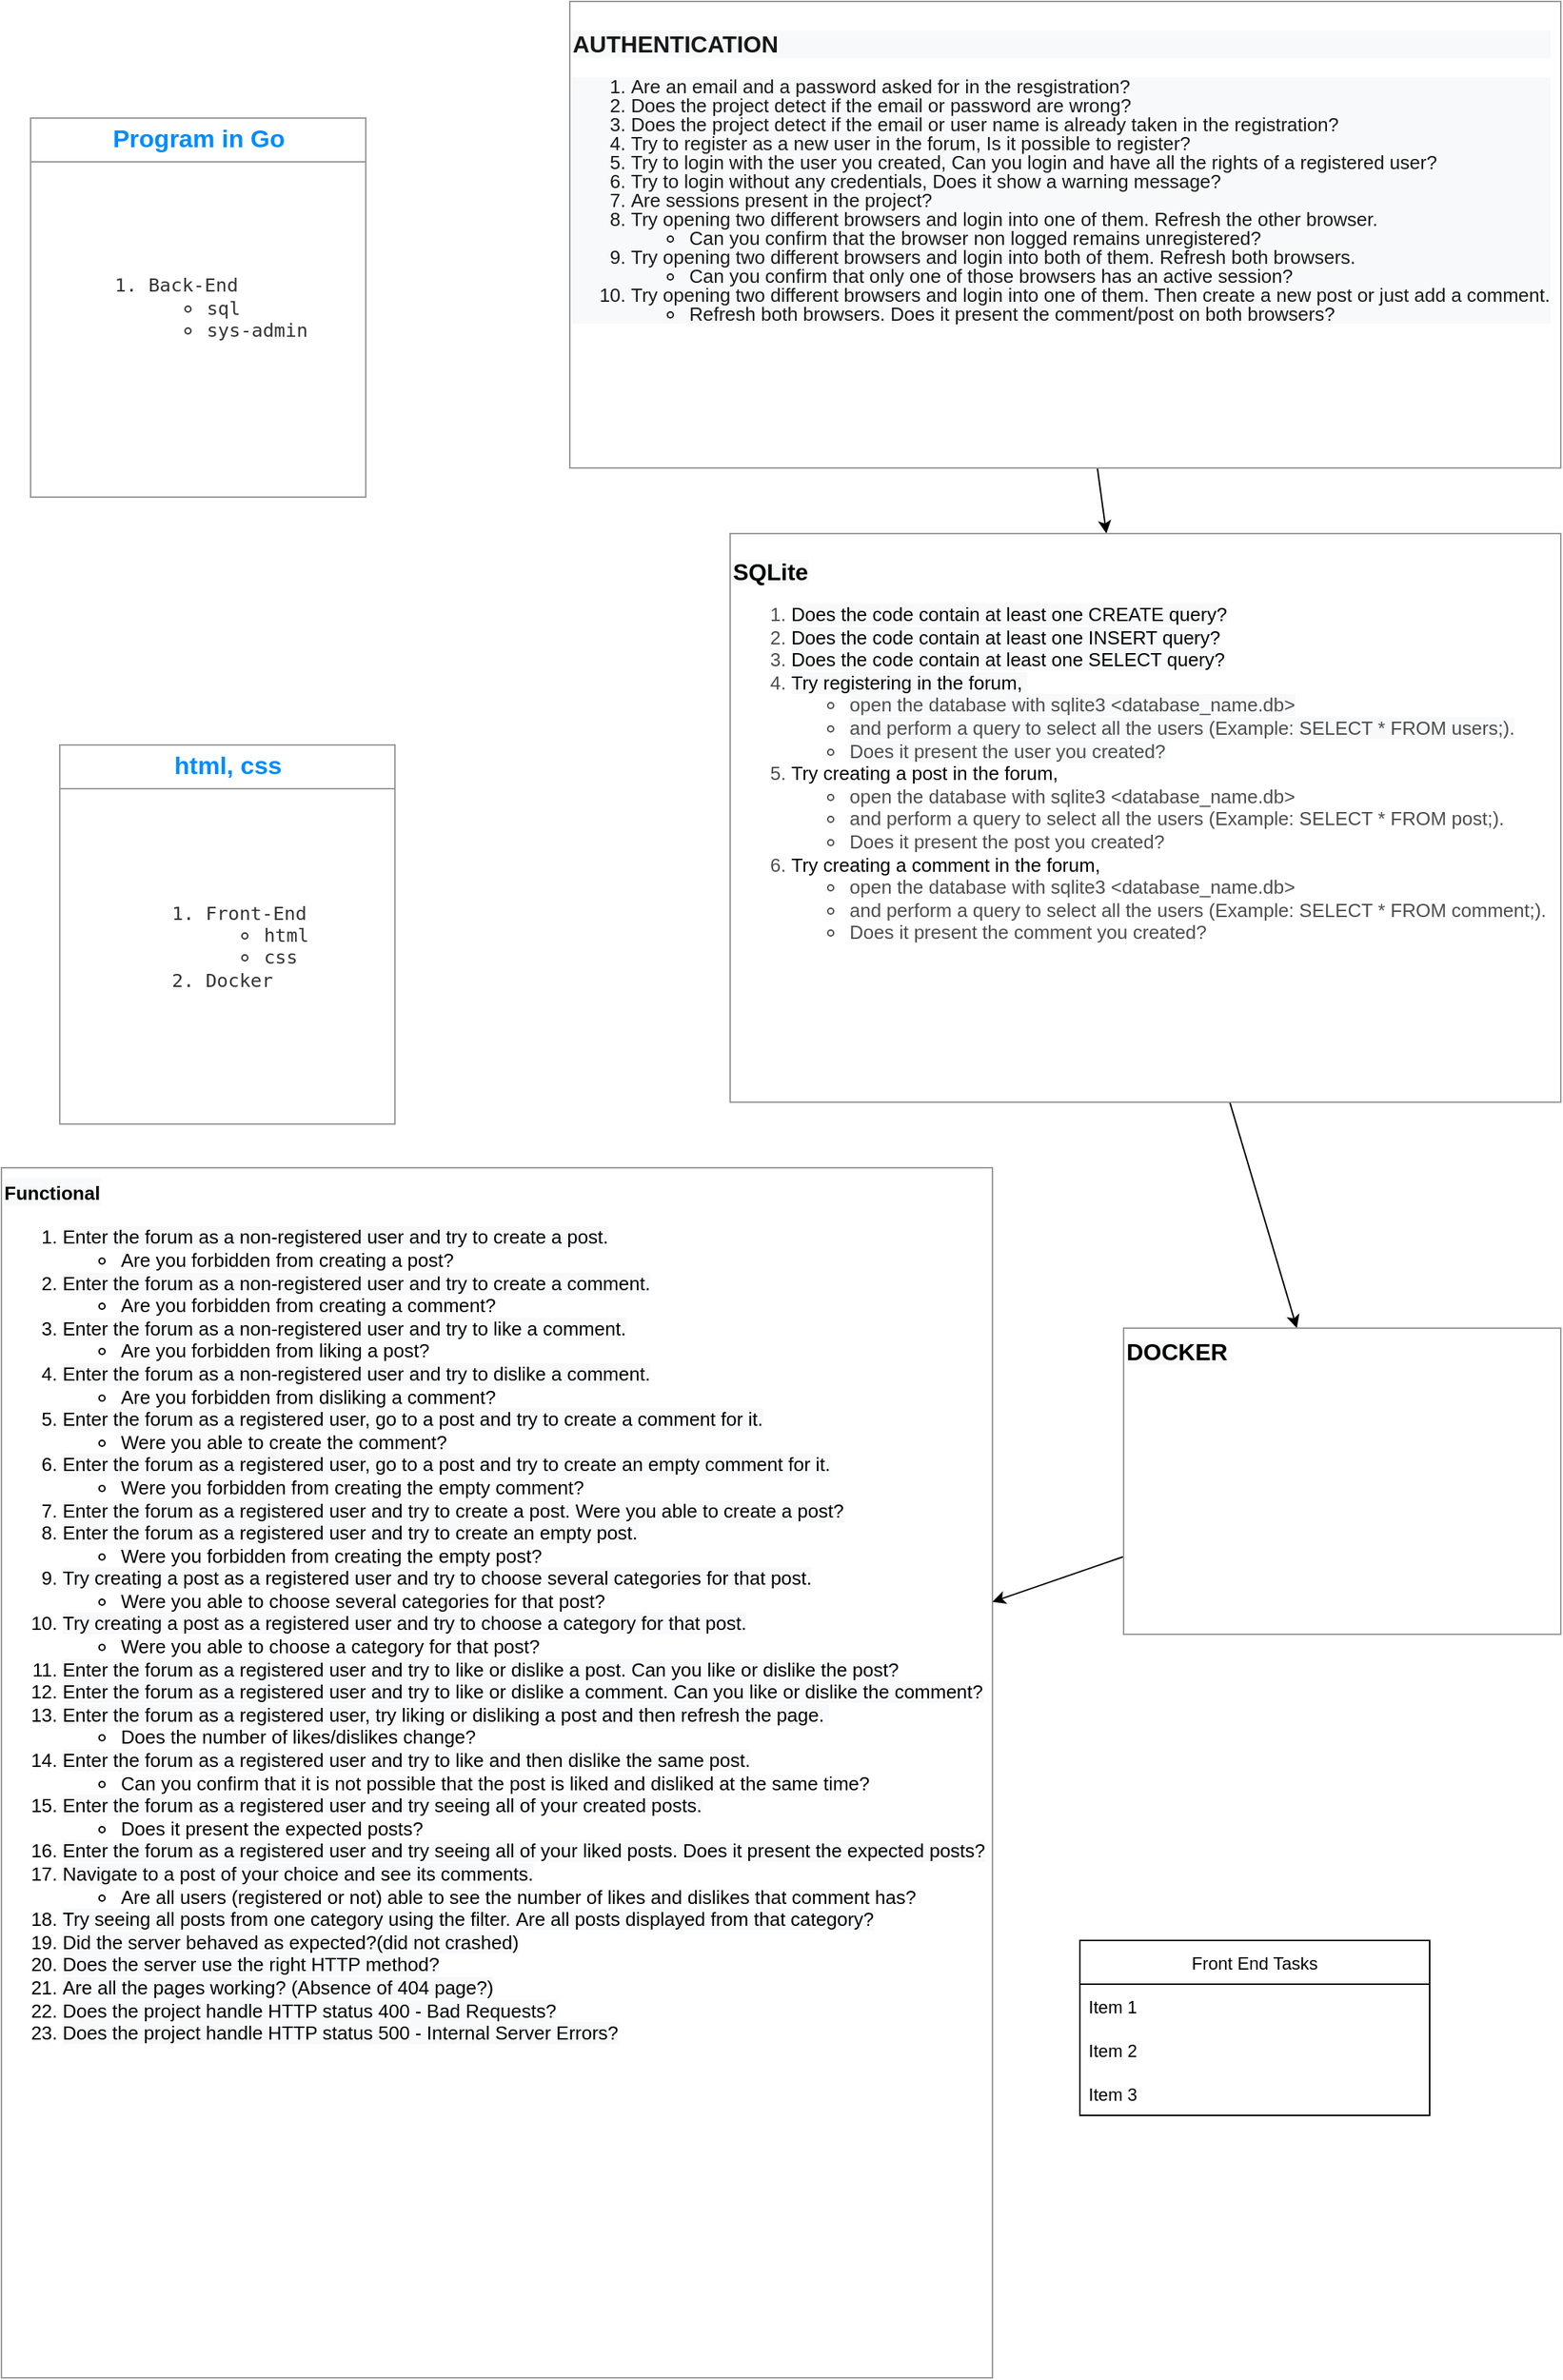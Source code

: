 <mxfile>
    <diagram id="5-WaMf3t1kB711Vb_BlX" name="Page-1">
        <mxGraphModel dx="1380" dy="2907" grid="1" gridSize="10" guides="1" tooltips="1" connect="1" arrows="1" fold="1" page="1" pageScale="1" pageWidth="1100" pageHeight="850" math="0" shadow="0">
            <root>
                <mxCell id="0"/>
                <mxCell id="1" parent="0"/>
                <mxCell id="6" value="Front End Tasks" style="swimlane;fontStyle=0;childLayout=stackLayout;horizontal=1;startSize=30;horizontalStack=0;resizeParent=1;resizeParentMax=0;resizeLast=0;collapsible=1;marginBottom=0;" parent="1" vertex="1">
                    <mxGeometry x="-340" y="-1160" width="240" height="120" as="geometry"/>
                </mxCell>
                <mxCell id="7" value="Item 1" style="text;strokeColor=none;fillColor=none;align=left;verticalAlign=middle;spacingLeft=4;spacingRight=4;overflow=hidden;points=[[0,0.5],[1,0.5]];portConstraint=eastwest;rotatable=0;" parent="6" vertex="1">
                    <mxGeometry y="30" width="240" height="30" as="geometry"/>
                </mxCell>
                <mxCell id="8" value="Item 2" style="text;strokeColor=none;fillColor=none;align=left;verticalAlign=middle;spacingLeft=4;spacingRight=4;overflow=hidden;points=[[0,0.5],[1,0.5]];portConstraint=eastwest;rotatable=0;" parent="6" vertex="1">
                    <mxGeometry y="60" width="240" height="30" as="geometry"/>
                </mxCell>
                <mxCell id="9" value="Item 3" style="text;strokeColor=none;fillColor=none;align=left;verticalAlign=middle;spacingLeft=4;spacingRight=4;overflow=hidden;points=[[0,0.5],[1,0.5]];portConstraint=eastwest;rotatable=0;" parent="6" vertex="1">
                    <mxGeometry y="90" width="240" height="30" as="geometry"/>
                </mxCell>
                <mxCell id="92" style="edgeStyle=none;html=1;fontSize=13;fontColor=#4D4D4D;" parent="1" source="42" target="68" edge="1">
                    <mxGeometry relative="1" as="geometry"/>
                </mxCell>
                <mxCell id="42" value="&lt;p style=&quot;line-height: 0.8 ; font-size: 13px&quot;&gt;&lt;/p&gt;&lt;div style=&quot;color: rgb(0 , 0 , 0) ; font-family: &amp;#34;helvetica&amp;#34; ; font-style: normal ; letter-spacing: normal ; text-indent: 0px ; text-transform: none ; word-spacing: 0px ; background-color: rgb(248 , 249 , 250)&quot;&gt;&lt;b&gt;&lt;font style=&quot;font-size: 16px&quot;&gt;AUTHENTICATION&lt;/font&gt;&lt;/b&gt;&lt;br style=&quot;font-size: 13px&quot;&gt;&lt;/div&gt;&lt;div style=&quot;color: rgb(0 , 0 , 0) ; font-family: &amp;#34;helvetica&amp;#34; ; font-style: normal ; font-weight: 400 ; letter-spacing: normal ; text-indent: 0px ; text-transform: none ; word-spacing: 0px ; background-color: rgb(248 , 249 , 250) ; font-size: 13px ; line-height: 1&quot;&gt;&lt;ol style=&quot;font-size: 13px&quot;&gt;&lt;li style=&quot;font-size: 13px&quot;&gt;&lt;div style=&quot;font-family: &amp;#34;helvetica&amp;#34; ; display: inline ; font-size: 13px&quot;&gt;Are an email and a password asked for in the resgistration?&lt;/div&gt;&lt;/li&gt;&lt;li style=&quot;font-size: 13px&quot;&gt;Does the project detect if the email or password are wrong?&lt;/li&gt;&lt;li style=&quot;font-size: 13px&quot;&gt;Does the project detect if the email or user name is already taken in the registration?&lt;/li&gt;&lt;li style=&quot;font-size: 13px&quot;&gt;Try to register as a new user in the forum,&amp;nbsp;Is it possible to register?&lt;/li&gt;&lt;li style=&quot;font-size: 13px&quot;&gt;Try to login with the user you created,&amp;nbsp;Can you login and have all the rights of a registered user?&lt;/li&gt;&lt;li style=&quot;font-size: 13px&quot;&gt;Try to login without any credentials,&amp;nbsp;Does it show a warning message?&lt;/li&gt;&lt;li style=&quot;font-size: 13px&quot;&gt;Are sessions present in the project?&lt;/li&gt;&lt;li style=&quot;font-size: 13px&quot;&gt;Try opening two different browsers and login into one of them. Refresh the other browser.&amp;nbsp;&lt;/li&gt;&lt;ul&gt;&lt;li&gt;Can you confirm that the browser non logged remains unregistered?&lt;/li&gt;&lt;/ul&gt;&lt;li style=&quot;font-size: 13px&quot;&gt;Try opening two different browsers and login into both of them. Refresh both browsers.&amp;nbsp;&lt;/li&gt;&lt;ul&gt;&lt;li&gt;Can you confirm that only one of those browsers has an active session?&lt;/li&gt;&lt;/ul&gt;&lt;li style=&quot;font-size: 13px&quot;&gt;Try opening two different browsers and login into one of them. Then create a new post or just add a comment.&lt;/li&gt;&lt;ul&gt;&lt;li&gt;Refresh both browsers.&amp;nbsp;Does it present the comment/post on both browsers?&lt;/li&gt;&lt;/ul&gt;&lt;/ol&gt;&lt;/div&gt;&lt;p style=&quot;font-size: 13px&quot;&gt;&lt;/p&gt;" style="strokeWidth=1;shadow=0;dashed=0;align=left;html=1;shape=mxgraph.mockup.forms.rrect;rSize=0;strokeColor=#999999;fillColor=#ffffff;recursiveResize=0;rounded=0;labelBackgroundColor=#ffffff;verticalAlign=top;textOpacity=90;fontSize=13;" parent="1" vertex="1">
                    <mxGeometry x="-690" y="-2490" width="680" height="320" as="geometry"/>
                </mxCell>
                <mxCell id="94" style="edgeStyle=none;html=1;fontSize=13;fontColor=#4D4D4D;" parent="1" source="68" target="83" edge="1">
                    <mxGeometry relative="1" as="geometry"/>
                </mxCell>
                <mxCell id="68" value="&lt;p style=&quot;line-height: 1 ; font-size: 12px&quot;&gt;&lt;span style=&quot;font-size: 16px ; color: rgb(0 , 0 , 0) ; background-color: rgb(248 , 249 , 250)&quot;&gt;&lt;b&gt;SQLite&lt;/b&gt;&lt;/span&gt;&lt;br&gt;&lt;/p&gt;&lt;p style=&quot;line-height: 1.3 ; font-size: 12px&quot;&gt;&lt;/p&gt;&lt;ol&gt;&lt;li&gt;&lt;span style=&quot;background-color: rgb(248 , 249 , 250)&quot;&gt;&lt;font color=&quot;#000000&quot; style=&quot;font-size: 13px&quot;&gt;Does the code contain at least one CREATE query?&lt;/font&gt;&lt;/span&gt;&lt;/li&gt;&lt;li&gt;&lt;span style=&quot;background-color: rgb(248 , 249 , 250)&quot;&gt;&lt;font color=&quot;#000000&quot; style=&quot;font-size: 13px&quot;&gt;Does the code contain at least one INSERT query?&lt;br style=&quot;padding: 0px ; margin: 0px&quot;&gt;&lt;/font&gt;&lt;/span&gt;&lt;/li&gt;&lt;li&gt;&lt;span style=&quot;background-color: rgb(248 , 249 , 250)&quot;&gt;&lt;font color=&quot;#000000&quot; style=&quot;font-size: 13px&quot;&gt;Does the code contain at least one SELECT query?&lt;br style=&quot;padding: 0px ; margin: 0px&quot;&gt;&lt;/font&gt;&lt;/span&gt;&lt;/li&gt;&lt;li&gt;&lt;span style=&quot;background-color: rgb(248 , 249 , 250)&quot;&gt;&lt;font color=&quot;#000000&quot; style=&quot;font-size: 13px&quot;&gt;Try registering in the forum,&amp;nbsp;&lt;/font&gt;&lt;/span&gt;&lt;/li&gt;&lt;ul&gt;&lt;li&gt;&lt;span style=&quot;background-color: rgb(248 , 249 , 250)&quot;&gt;open the database with sqlite3 &amp;lt;database_name.db&amp;gt;&lt;/span&gt;&lt;/li&gt;&lt;li&gt;&lt;span style=&quot;background-color: rgb(248 , 249 , 250)&quot;&gt;and perform a query to select all the users (Example: SELECT * FROM users;).&lt;/span&gt;&lt;/li&gt;&lt;li&gt;&lt;span style=&quot;background-color: rgb(248 , 249 , 250)&quot;&gt;Does it present the user you created?&lt;/span&gt;&lt;/li&gt;&lt;/ul&gt;&lt;li&gt;&lt;font color=&quot;#000000&quot; style=&quot;font-size: 13px&quot;&gt;Try creating a post in the forum,&amp;nbsp;&lt;/font&gt;&lt;/li&gt;&lt;ul&gt;&lt;li&gt;open the database with sqlite3 &amp;lt;database_name.db&amp;gt;&amp;nbsp;&lt;/li&gt;&lt;li&gt;and perform a query to select all the users (Example: SELECT * FROM post;).&lt;/li&gt;&lt;li&gt;Does it present the post you created?&lt;/li&gt;&lt;/ul&gt;&lt;li&gt;&lt;font color=&quot;#000000&quot; style=&quot;font-size: 13px&quot;&gt;Try creating a comment in the forum,&amp;nbsp;&lt;/font&gt;&lt;/li&gt;&lt;ul&gt;&lt;li&gt;open the database with sqlite3 &amp;lt;database_name.db&amp;gt;&amp;nbsp;&lt;/li&gt;&lt;li&gt;and perform a query to select all the users (Example: SELECT * FROM comment;).&amp;nbsp;&lt;/li&gt;&lt;li&gt;Does it present the comment you created?&lt;/li&gt;&lt;/ul&gt;&lt;/ol&gt;&lt;p&gt;&lt;/p&gt;&lt;p&gt;&lt;/p&gt;" style="strokeWidth=1;shadow=0;dashed=0;align=left;html=1;shape=mxgraph.mockup.forms.rrect;rSize=0;strokeColor=#999999;fillColor=#ffffff;recursiveResize=0;rounded=0;labelBackgroundColor=#ffffff;fontSize=13;fontColor=#4D4D4D;verticalAlign=top;" parent="1" vertex="1">
                    <mxGeometry x="-580" y="-2125" width="570" height="390" as="geometry"/>
                </mxCell>
                <mxCell id="77" value="&lt;span style=&quot;color: rgb(0 , 0 , 0) ; background-color: rgb(248 , 249 , 250)&quot;&gt;&lt;font style=&quot;font-size: 13px&quot;&gt;&lt;b&gt;Functional&lt;/b&gt;&lt;br&gt;&lt;ol&gt;&lt;li&gt;&lt;span style=&quot;color: rgb(0 , 0 , 0) ; background-color: rgb(248 , 249 , 250)&quot;&gt;Enter the forum as a non-registered user and try to create a post.&lt;/span&gt;&lt;/li&gt;&lt;ul&gt;&lt;li&gt;Are you forbidden from creating a post?&lt;/li&gt;&lt;/ul&gt;&lt;li&gt;&lt;span style=&quot;color: rgb(0 , 0 , 0) ; background-color: rgb(248 , 249 , 250)&quot;&gt;Enter the forum as a non-registered user and try to create a comment.&lt;/span&gt;&lt;/li&gt;&lt;ul&gt;&lt;li&gt;Are you forbidden from creating a comment?&lt;/li&gt;&lt;/ul&gt;&lt;li&gt;&lt;span style=&quot;color: rgb(0 , 0 , 0) ; background-color: rgb(248 , 249 , 250)&quot;&gt;Enter the forum as a non-registered user and try to like a comment.&lt;/span&gt;&lt;/li&gt;&lt;ul&gt;&lt;li&gt;Are you forbidden from liking a post?&lt;/li&gt;&lt;/ul&gt;&lt;li&gt;&lt;span style=&quot;color: rgb(0 , 0 , 0) ; background-color: rgb(248 , 249 , 250)&quot;&gt;Enter the forum as a non-registered user and try to dislike a comment.&lt;/span&gt;&lt;/li&gt;&lt;ul&gt;&lt;li&gt;Are you forbidden from disliking a comment?&lt;/li&gt;&lt;/ul&gt;&lt;li&gt;&lt;span style=&quot;color: rgb(0 , 0 , 0) ; background-color: rgb(248 , 249 , 250)&quot;&gt;Enter the forum as a registered user, go to a post and try to create a comment for it.&lt;/span&gt;&lt;/li&gt;&lt;ul&gt;&lt;li&gt;Were you able to create the comment?&lt;/li&gt;&lt;/ul&gt;&lt;li&gt;&lt;span style=&quot;color: rgb(0 , 0 , 0) ; background-color: rgb(248 , 249 , 250)&quot;&gt;Enter the forum as a registered user, go to a post and try to create an empty comment for it.&lt;/span&gt;&lt;/li&gt;&lt;ul&gt;&lt;li&gt;Were you forbidden from creating the empty comment?&lt;/li&gt;&lt;/ul&gt;&lt;li&gt;&lt;span style=&quot;color: rgb(0 , 0 , 0) ; background-color: rgb(248 , 249 , 250)&quot;&gt;Enter the forum as a registered user and try to create a post.&amp;nbsp;&lt;/span&gt;&lt;span style=&quot;color: rgb(0 , 0 , 0) ; background-color: rgb(248 , 249 , 250)&quot;&gt;Were you able to create a post?&lt;/span&gt;&lt;/li&gt;&lt;li&gt;&lt;span style=&quot;color: rgb(0 , 0 , 0) ; background-color: rgb(248 , 249 , 250)&quot;&gt;Enter the forum as a registered user and try to create an empty post.&lt;/span&gt;&lt;/li&gt;&lt;ul&gt;&lt;li&gt;Were you forbidden from creating the empty post?&lt;/li&gt;&lt;/ul&gt;&lt;li&gt;&lt;span style=&quot;color: rgb(0 , 0 , 0) ; background-color: rgb(248 , 249 , 250)&quot;&gt;Try creating a post as a registered user and try to choose several categories for that post.&lt;/span&gt;&lt;/li&gt;&lt;ul&gt;&lt;li&gt;Were you able to choose several categories for that post?&lt;/li&gt;&lt;/ul&gt;&lt;li&gt;&lt;span style=&quot;color: rgb(0 , 0 , 0) ; background-color: rgb(248 , 249 , 250)&quot;&gt;Try creating a post as a registered user and try to choose a category for that post.&lt;/span&gt;&lt;/li&gt;&lt;ul&gt;&lt;li&gt;Were you able to choose a category for that post?&lt;/li&gt;&lt;/ul&gt;&lt;li&gt;&lt;span style=&quot;color: rgb(0 , 0 , 0) ; background-color: rgb(248 , 249 , 250)&quot;&gt;Enter the forum as a registered user and try to like or dislike a post.&amp;nbsp;&lt;/span&gt;&lt;span style=&quot;color: rgb(0 , 0 , 0) ; background-color: rgb(248 , 249 , 250)&quot;&gt;Can you like or dislike the post?&lt;/span&gt;&lt;/li&gt;&lt;li&gt;&lt;span style=&quot;color: rgb(0 , 0 , 0) ; background-color: rgb(248 , 249 , 250)&quot;&gt;Enter the forum as a registered user and try to like or dislike a comment.&amp;nbsp;&lt;/span&gt;&lt;span style=&quot;color: rgb(0 , 0 , 0) ; background-color: rgb(248 , 249 , 250)&quot;&gt;Can you like or dislike the comment?&lt;/span&gt;&lt;/li&gt;&lt;li&gt;&lt;span style=&quot;color: rgb(0 , 0 , 0) ; background-color: rgb(248 , 249 , 250)&quot;&gt;Enter the forum as a registered user, try liking or disliking a post and then refresh the page.&amp;nbsp;&lt;/span&gt;&lt;/li&gt;&lt;ul&gt;&lt;li&gt;Does the number of likes/dislikes change?&lt;/li&gt;&lt;/ul&gt;&lt;li&gt;&lt;span style=&quot;color: rgb(0 , 0 , 0) ; background-color: rgb(248 , 249 , 250)&quot;&gt;Enter the forum as a registered user and try to like and then dislike the same post.&lt;/span&gt;&lt;/li&gt;&lt;ul&gt;&lt;li&gt;Can you confirm that it is not possible that the post is liked and disliked at the same time?&lt;/li&gt;&lt;/ul&gt;&lt;li&gt;&lt;span style=&quot;color: rgb(0 , 0 , 0) ; background-color: rgb(248 , 249 , 250)&quot;&gt;Enter the forum as a registered user and try seeing all of your created posts.&lt;/span&gt;&lt;/li&gt;&lt;ul&gt;&lt;li&gt;Does it present the expected posts?&lt;/li&gt;&lt;/ul&gt;&lt;li&gt;&lt;span style=&quot;color: rgb(0 , 0 , 0) ; background-color: rgb(248 , 249 , 250)&quot;&gt;Enter the forum as a registered user and try seeing all of your liked posts.&amp;nbsp;&lt;/span&gt;&lt;span style=&quot;color: rgb(0 , 0 , 0) ; background-color: rgb(248 , 249 , 250)&quot;&gt;Does it present the expected posts?&lt;/span&gt;&lt;/li&gt;&lt;li&gt;&lt;span style=&quot;color: rgb(0 , 0 , 0) ; background-color: rgb(248 , 249 , 250)&quot;&gt;Navigate to a post of your choice and see its comments.&lt;/span&gt;&lt;/li&gt;&lt;ul&gt;&lt;li&gt;Are all users (registered or not) able to see the number of likes and dislikes that comment has?&lt;/li&gt;&lt;/ul&gt;&lt;li&gt;&lt;span style=&quot;color: rgb(0 , 0 , 0) ; background-color: rgb(248 , 249 , 250)&quot;&gt;Try seeing all posts from one category using the filter.&amp;nbsp;&lt;/span&gt;&lt;span style=&quot;color: rgb(0 , 0 , 0) ; background-color: rgb(248 , 249 , 250)&quot;&gt;Are all posts displayed from that category?&lt;/span&gt;&lt;/li&gt;&lt;li&gt;&lt;span style=&quot;color: rgb(0 , 0 , 0) ; background-color: rgb(248 , 249 , 250)&quot;&gt;Did the server behaved as expected?(did not crashed)&lt;/span&gt;&lt;/li&gt;&lt;li&gt;&lt;span style=&quot;color: rgb(0 , 0 , 0) ; background-color: rgb(248 , 249 , 250)&quot;&gt;Does the server use the right HTTP method?&lt;/span&gt;&lt;/li&gt;&lt;li&gt;&lt;span style=&quot;color: rgb(0 , 0 , 0) ; background-color: rgb(248 , 249 , 250)&quot;&gt;Are all the pages working? (Absence of 404 page?)&lt;/span&gt;&lt;/li&gt;&lt;li&gt;&lt;span style=&quot;color: rgb(0 , 0 , 0) ; background-color: rgb(248 , 249 , 250)&quot;&gt;Does the project handle HTTP status 400 - Bad Requests?&lt;/span&gt;&lt;/li&gt;&lt;li&gt;&lt;span style=&quot;color: rgb(0 , 0 , 0) ; background-color: rgb(248 , 249 , 250)&quot;&gt;Does the project handle HTTP status 500 - Internal Server Errors?&lt;/span&gt;&lt;/li&gt;&lt;/ol&gt;&lt;/font&gt;&lt;/span&gt;" style="strokeWidth=1;shadow=0;dashed=0;align=left;html=1;shape=mxgraph.mockup.forms.rrect;rSize=0;strokeColor=#999999;fillColor=#ffffff;recursiveResize=0;rounded=0;labelBackgroundColor=#ffffff;fontSize=17;fontColor=#4D4D4D;verticalAlign=top;" parent="1" vertex="1">
                    <mxGeometry x="-1080" y="-1690" width="680" height="830" as="geometry"/>
                </mxCell>
                <mxCell id="95" style="edgeStyle=none;html=1;fontSize=13;fontColor=#4D4D4D;" parent="1" source="83" target="77" edge="1">
                    <mxGeometry relative="1" as="geometry"/>
                </mxCell>
                <mxCell id="83" value="&lt;span style=&quot;color: rgb(0 , 0 , 0) ; font-family: &amp;#34;helvetica&amp;#34; ; background-color: rgb(248 , 249 , 250)&quot;&gt;&lt;b&gt;&lt;font style=&quot;font-size: 16px&quot;&gt;DOCKER&lt;/font&gt;&lt;/b&gt;&lt;/span&gt;" style="strokeWidth=1;shadow=0;dashed=0;align=left;html=1;shape=mxgraph.mockup.forms.rrect;rSize=0;strokeColor=#999999;fillColor=#ffffff;recursiveResize=0;rounded=0;labelBackgroundColor=#ffffff;fontSize=13;fontColor=#4D4D4D;verticalAlign=top;" parent="1" vertex="1">
                    <mxGeometry x="-310" y="-1580" width="300" height="210" as="geometry"/>
                </mxCell>
                <mxCell id="96" value="&lt;ol style=&quot;color: rgb(51 , 51 , 51) ; font-family: &amp;#34;ibm plex mono&amp;#34; , monospace ; font-size: 12.8px ; text-align: left&quot;&gt;&lt;li&gt;Back-End&lt;/li&gt;&lt;ul&gt;&lt;li&gt;sql&lt;/li&gt;&lt;li&gt;sys-admin&lt;/li&gt;&lt;/ul&gt;&lt;/ol&gt;" style="strokeWidth=1;shadow=0;dashed=0;align=center;html=1;shape=mxgraph.mockup.forms.rrect;rSize=0;strokeColor=#999999;fillColor=#ffffff;rounded=0;labelBackgroundColor=#ffffff;fontSize=13;fontColor=#4D4D4D;" parent="1" vertex="1">
                    <mxGeometry x="-1060" y="-2410" width="230" height="260" as="geometry"/>
                </mxCell>
                <mxCell id="97" value="&lt;b&gt;Program in Go&lt;/b&gt;" style="strokeWidth=1;shadow=0;dashed=0;align=center;html=1;shape=mxgraph.mockup.forms.rrect;rSize=0;strokeColor=#999999;fontColor=#008cff;fontSize=17;fillColor=#ffffff;resizeWidth=1;rounded=0;labelBackgroundColor=#ffffff;" parent="96" vertex="1">
                    <mxGeometry width="230.0" height="30" relative="1" as="geometry"/>
                </mxCell>
                <mxCell id="105" value="&lt;div style=&quot;text-align: left&quot;&gt;&lt;font color=&quot;#333333&quot; face=&quot;ibm plex mono, monospace&quot;&gt;&lt;span style=&quot;font-size: 12.8px&quot;&gt;&lt;br&gt;&lt;/span&gt;&lt;/font&gt;&lt;/div&gt;&lt;ol style=&quot;color: rgb(51 , 51 , 51) ; font-family: &amp;#34;ibm plex mono&amp;#34; , monospace ; font-size: 12.8px ; text-align: left&quot;&gt;&lt;li&gt;Front-End&lt;/li&gt;&lt;ul&gt;&lt;li&gt;html&lt;/li&gt;&lt;li&gt;css&lt;/li&gt;&lt;/ul&gt;&lt;li&gt;Docker&lt;/li&gt;&lt;/ol&gt;" style="strokeWidth=1;shadow=0;dashed=0;align=center;html=1;shape=mxgraph.mockup.forms.rrect;rSize=0;strokeColor=#999999;fillColor=#ffffff;rounded=0;labelBackgroundColor=#ffffff;fontSize=13;fontColor=#4D4D4D;" parent="1" vertex="1">
                    <mxGeometry x="-1040" y="-1980" width="230" height="260" as="geometry"/>
                </mxCell>
                <mxCell id="106" value="&lt;b&gt;html, css&lt;/b&gt;" style="strokeWidth=1;shadow=0;dashed=0;align=center;html=1;shape=mxgraph.mockup.forms.rrect;rSize=0;strokeColor=#999999;fontColor=#008cff;fontSize=17;fillColor=#ffffff;resizeWidth=1;rounded=0;labelBackgroundColor=#ffffff;" parent="105" vertex="1">
                    <mxGeometry width="230.0" height="30" relative="1" as="geometry"/>
                </mxCell>
            </root>
        </mxGraphModel>
    </diagram>
</mxfile>
